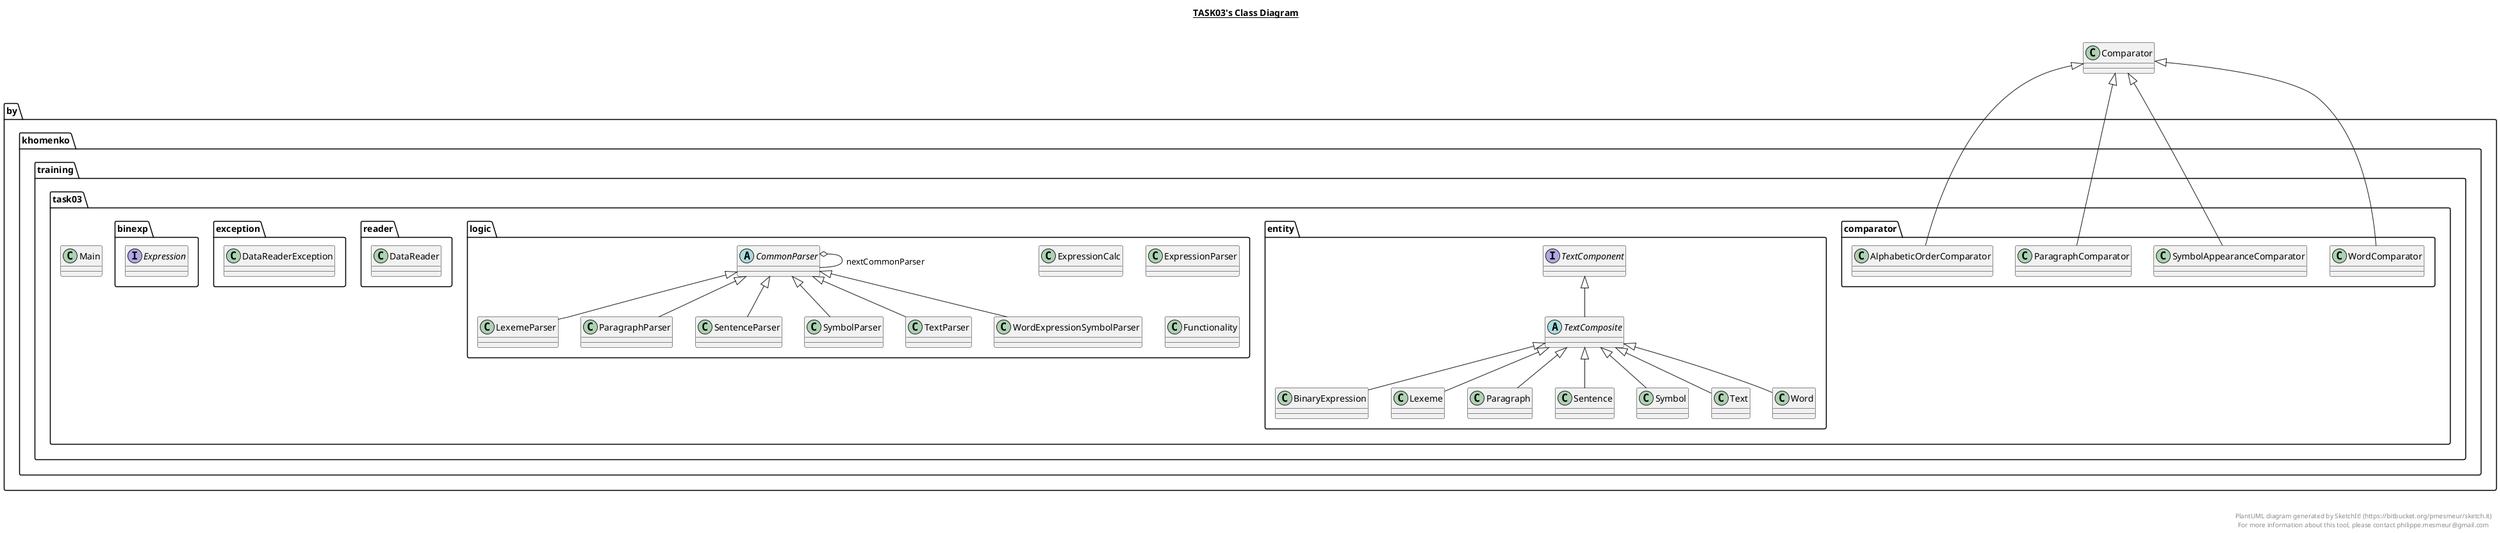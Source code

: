 @startuml

title __TASK03's Class Diagram__\n

  package by.khomenko.training.task03 {
    package by.khomenko.training.task03.comparator {
      class AlphabeticOrderComparator {
      }
    }
  }
  

  package by.khomenko.training.task03 {
    package by.khomenko.training.task03.entity {
      class BinaryExpression {
      }
    }
  }
  

  package by.khomenko.training.task03 {
    package by.khomenko.training.task03.logic {
      abstract class CommonParser {
      }
    }
  }
  

  package by.khomenko.training.task03 {
    package by.khomenko.training.task03.reader {
      class DataReader {
      }
    }
  }
  

  package by.khomenko.training.task03 {
    package by.khomenko.training.task03.exception {
      class DataReaderException {
      }
    }
  }
  

  package by.khomenko.training.task03 {
    package by.khomenko.training.task03.binexp {
      interface Expression {
      }
    }
  }
  

  package by.khomenko.training.task03 {
    package by.khomenko.training.task03.logic {
      class ExpressionCalc {
      }
    }
  }
  

  package by.khomenko.training.task03 {
    package by.khomenko.training.task03.logic {
      class ExpressionParser {
      }
    }
  }
  

  package by.khomenko.training.task03 {
    package by.khomenko.training.task03.logic {
      class Functionality {
      }
    }
  }
  

  package by.khomenko.training.task03 {
    package by.khomenko.training.task03.entity {
      class Lexeme {
      }
    }
  }
  

  package by.khomenko.training.task03 {
    package by.khomenko.training.task03.logic {
      class LexemeParser {
      }
    }
  }
  

  package by.khomenko.training.task03 {
    class Main {
    }
  }
  

  package by.khomenko.training.task03 {
    package by.khomenko.training.task03.entity {
      class Paragraph {
      }
    }
  }
  

  package by.khomenko.training.task03 {
    package by.khomenko.training.task03.comparator {
      class ParagraphComparator {
      }
    }
  }
  

  package by.khomenko.training.task03 {
    package by.khomenko.training.task03.logic {
      class ParagraphParser {
      }
    }
  }
  

  package by.khomenko.training.task03 {
    package by.khomenko.training.task03.entity {
      class Sentence {
      }
    }
  }
  

  package by.khomenko.training.task03 {
    package by.khomenko.training.task03.logic {
      class SentenceParser {
      }
    }
  }
  

  package by.khomenko.training.task03 {
    package by.khomenko.training.task03.entity {
      class Symbol {
      }
    }
  }
  

  package by.khomenko.training.task03 {
    package by.khomenko.training.task03.comparator {
      class SymbolAppearanceComparator {
      }
    }
  }
  

  package by.khomenko.training.task03 {
    package by.khomenko.training.task03.logic {
      class SymbolParser {
      }
    }
  }
  

  package by.khomenko.training.task03 {
    package by.khomenko.training.task03.entity {
      class Text {
      }
    }
  }
  

  package by.khomenko.training.task03 {
    package by.khomenko.training.task03.entity {
      interface TextComponent {
      }
    }
  }
  

  package by.khomenko.training.task03 {
    package by.khomenko.training.task03.entity {
      abstract class TextComposite {
      }
    }
  }
  

  package by.khomenko.training.task03 {
    package by.khomenko.training.task03.logic {
      class TextParser {
      }
    }
  }
  

  package by.khomenko.training.task03 {
    package by.khomenko.training.task03.entity {
      class Word {
      }
    }
  }
  

  package by.khomenko.training.task03 {
    package by.khomenko.training.task03.comparator {
      class WordComparator {
      }
    }
  }
  

  package by.khomenko.training.task03 {
    package by.khomenko.training.task03.logic {
      class WordExpressionSymbolParser {
      }
    }
  }
  

  AlphabeticOrderComparator -up-|> Comparator
  BinaryExpression -up-|> TextComposite
  CommonParser o-- CommonParser : nextCommonParser
  Lexeme -up-|> TextComposite
  LexemeParser -up-|> CommonParser
  Paragraph -up-|> TextComposite
  ParagraphComparator -up-|> Comparator
  ParagraphParser -up-|> CommonParser
  Sentence -up-|> TextComposite
  SentenceParser -up-|> CommonParser
  Symbol -up-|> TextComposite
  SymbolAppearanceComparator -up-|> Comparator
  SymbolParser -up-|> CommonParser
  Text -up-|> TextComposite
  TextComposite -up-|> TextComponent
  TextParser -up-|> CommonParser
  Word -up-|> TextComposite
  WordComparator -up-|> Comparator
  WordExpressionSymbolParser -up-|> CommonParser


right footer


PlantUML diagram generated by SketchIt! (https://bitbucket.org/pmesmeur/sketch.it)
For more information about this tool, please contact philippe.mesmeur@gmail.com
endfooter

@enduml
